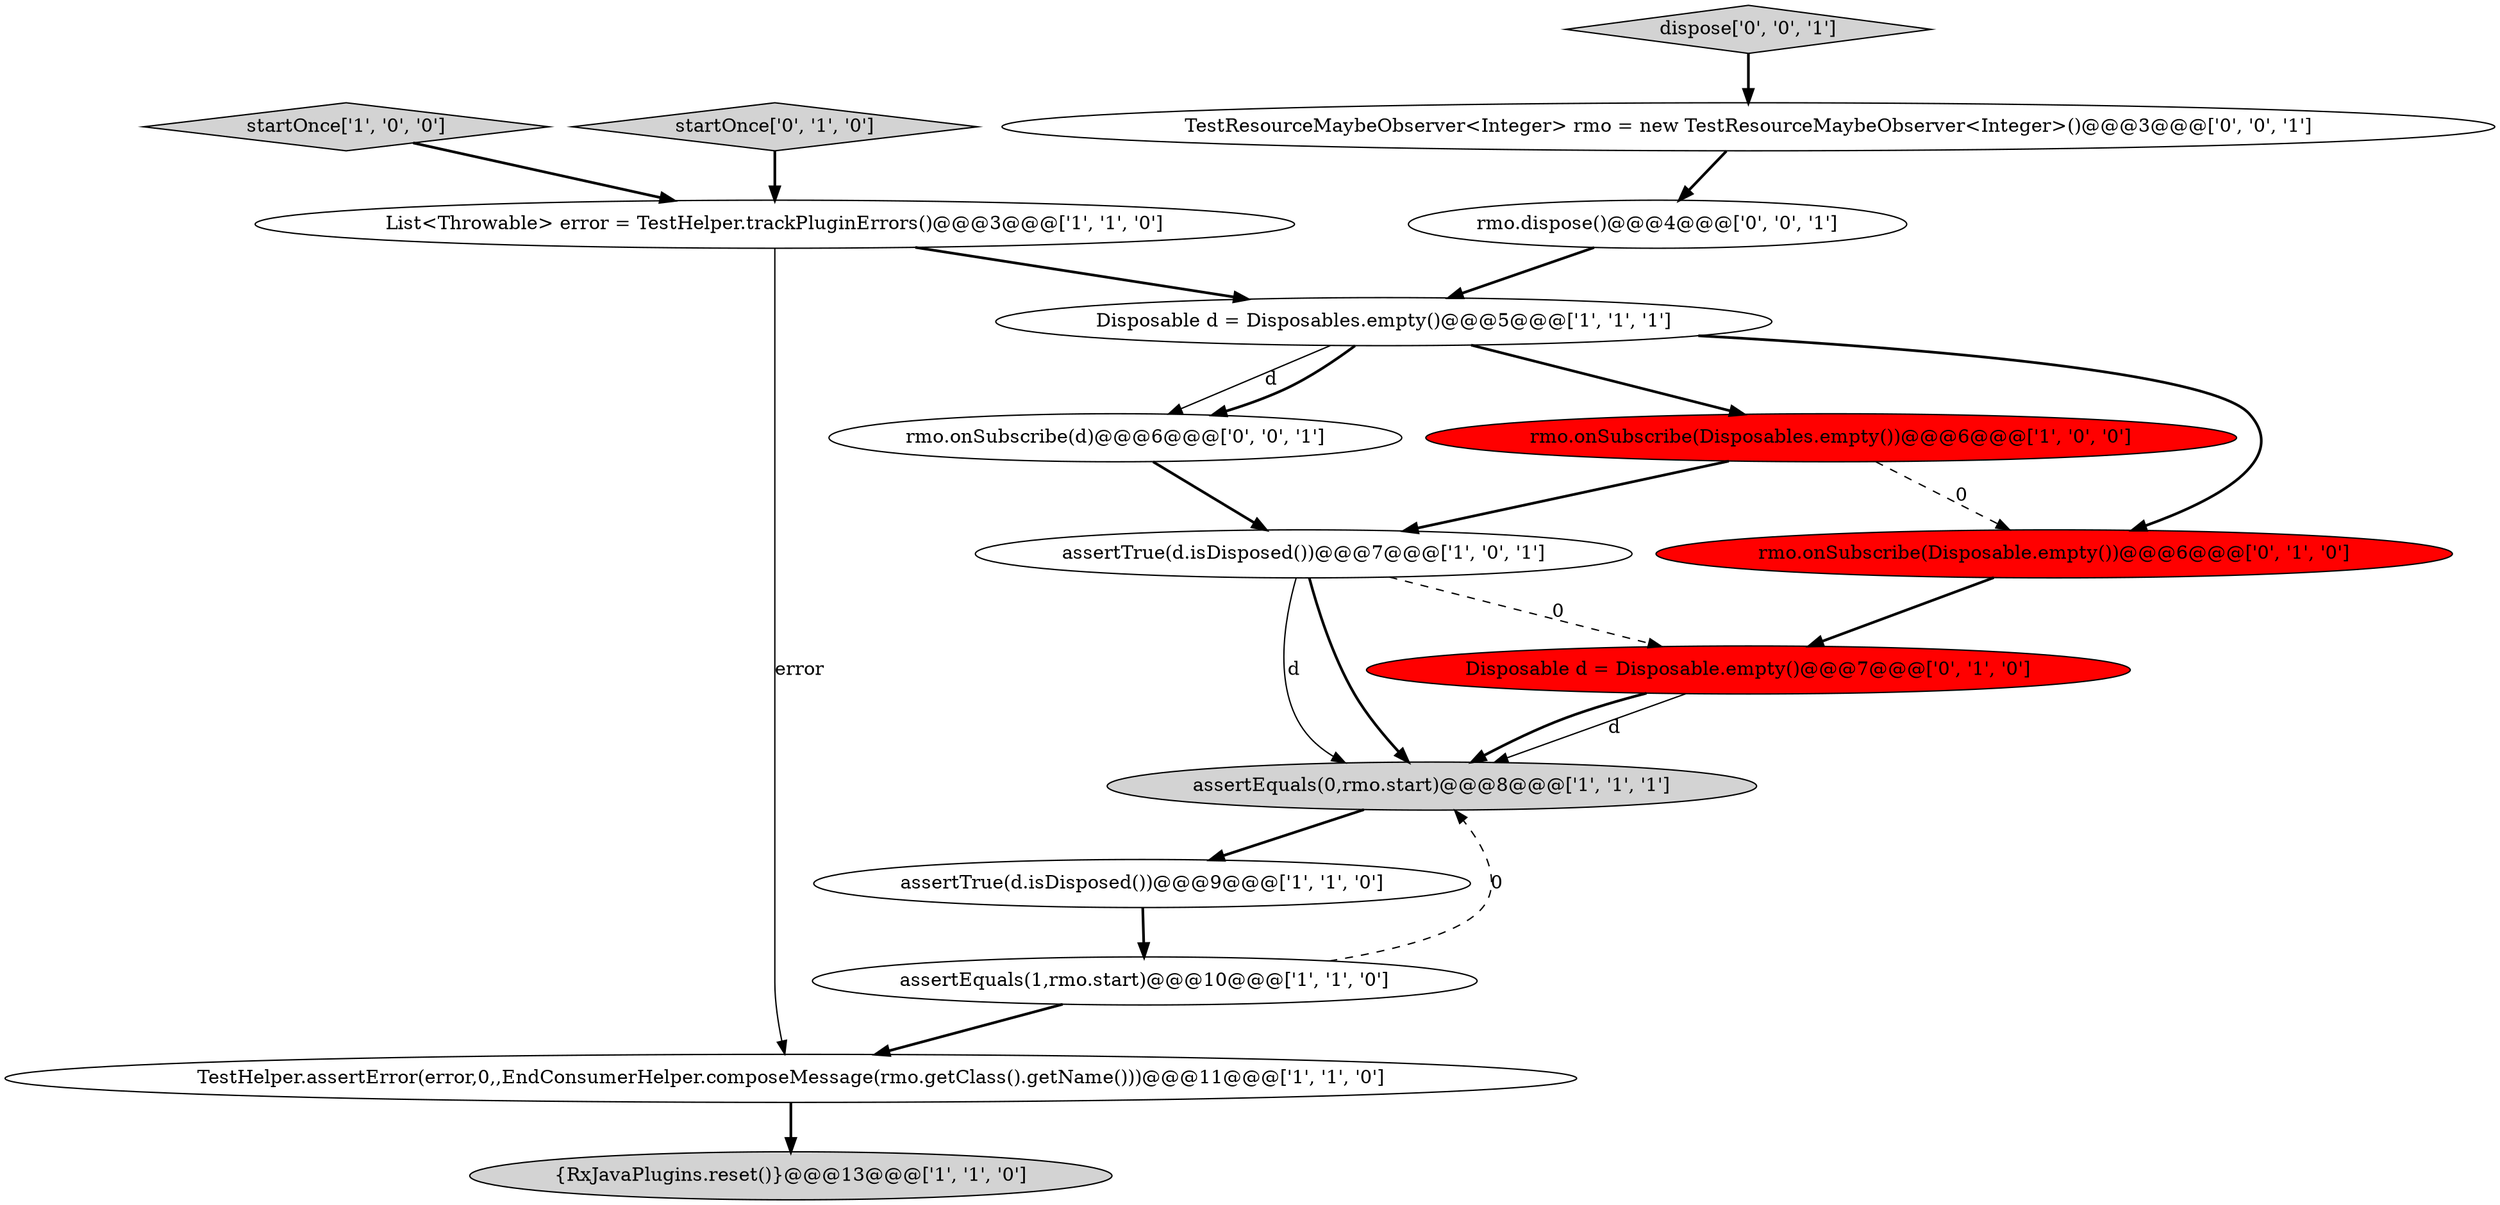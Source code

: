 digraph {
7 [style = filled, label = "Disposable d = Disposables.empty()@@@5@@@['1', '1', '1']", fillcolor = white, shape = ellipse image = "AAA0AAABBB1BBB"];
4 [style = filled, label = "{RxJavaPlugins.reset()}@@@13@@@['1', '1', '0']", fillcolor = lightgray, shape = ellipse image = "AAA0AAABBB1BBB"];
8 [style = filled, label = "assertTrue(d.isDisposed())@@@9@@@['1', '1', '0']", fillcolor = white, shape = ellipse image = "AAA0AAABBB1BBB"];
9 [style = filled, label = "assertTrue(d.isDisposed())@@@7@@@['1', '0', '1']", fillcolor = white, shape = ellipse image = "AAA0AAABBB1BBB"];
3 [style = filled, label = "assertEquals(1,rmo.start)@@@10@@@['1', '1', '0']", fillcolor = white, shape = ellipse image = "AAA0AAABBB1BBB"];
6 [style = filled, label = "TestHelper.assertError(error,0,,EndConsumerHelper.composeMessage(rmo.getClass().getName()))@@@11@@@['1', '1', '0']", fillcolor = white, shape = ellipse image = "AAA0AAABBB1BBB"];
1 [style = filled, label = "startOnce['1', '0', '0']", fillcolor = lightgray, shape = diamond image = "AAA0AAABBB1BBB"];
10 [style = filled, label = "Disposable d = Disposable.empty()@@@7@@@['0', '1', '0']", fillcolor = red, shape = ellipse image = "AAA1AAABBB2BBB"];
11 [style = filled, label = "rmo.onSubscribe(Disposable.empty())@@@6@@@['0', '1', '0']", fillcolor = red, shape = ellipse image = "AAA1AAABBB2BBB"];
12 [style = filled, label = "startOnce['0', '1', '0']", fillcolor = lightgray, shape = diamond image = "AAA0AAABBB2BBB"];
13 [style = filled, label = "dispose['0', '0', '1']", fillcolor = lightgray, shape = diamond image = "AAA0AAABBB3BBB"];
16 [style = filled, label = "rmo.onSubscribe(d)@@@6@@@['0', '0', '1']", fillcolor = white, shape = ellipse image = "AAA0AAABBB3BBB"];
14 [style = filled, label = "TestResourceMaybeObserver<Integer> rmo = new TestResourceMaybeObserver<Integer>()@@@3@@@['0', '0', '1']", fillcolor = white, shape = ellipse image = "AAA0AAABBB3BBB"];
15 [style = filled, label = "rmo.dispose()@@@4@@@['0', '0', '1']", fillcolor = white, shape = ellipse image = "AAA0AAABBB3BBB"];
2 [style = filled, label = "rmo.onSubscribe(Disposables.empty())@@@6@@@['1', '0', '0']", fillcolor = red, shape = ellipse image = "AAA1AAABBB1BBB"];
0 [style = filled, label = "List<Throwable> error = TestHelper.trackPluginErrors()@@@3@@@['1', '1', '0']", fillcolor = white, shape = ellipse image = "AAA0AAABBB1BBB"];
5 [style = filled, label = "assertEquals(0,rmo.start)@@@8@@@['1', '1', '1']", fillcolor = lightgray, shape = ellipse image = "AAA0AAABBB1BBB"];
3->5 [style = dashed, label="0"];
5->8 [style = bold, label=""];
7->11 [style = bold, label=""];
9->10 [style = dashed, label="0"];
15->7 [style = bold, label=""];
10->5 [style = solid, label="d"];
8->3 [style = bold, label=""];
3->6 [style = bold, label=""];
7->16 [style = solid, label="d"];
1->0 [style = bold, label=""];
2->9 [style = bold, label=""];
12->0 [style = bold, label=""];
0->7 [style = bold, label=""];
6->4 [style = bold, label=""];
10->5 [style = bold, label=""];
9->5 [style = solid, label="d"];
11->10 [style = bold, label=""];
7->2 [style = bold, label=""];
7->16 [style = bold, label=""];
9->5 [style = bold, label=""];
2->11 [style = dashed, label="0"];
14->15 [style = bold, label=""];
13->14 [style = bold, label=""];
0->6 [style = solid, label="error"];
16->9 [style = bold, label=""];
}
